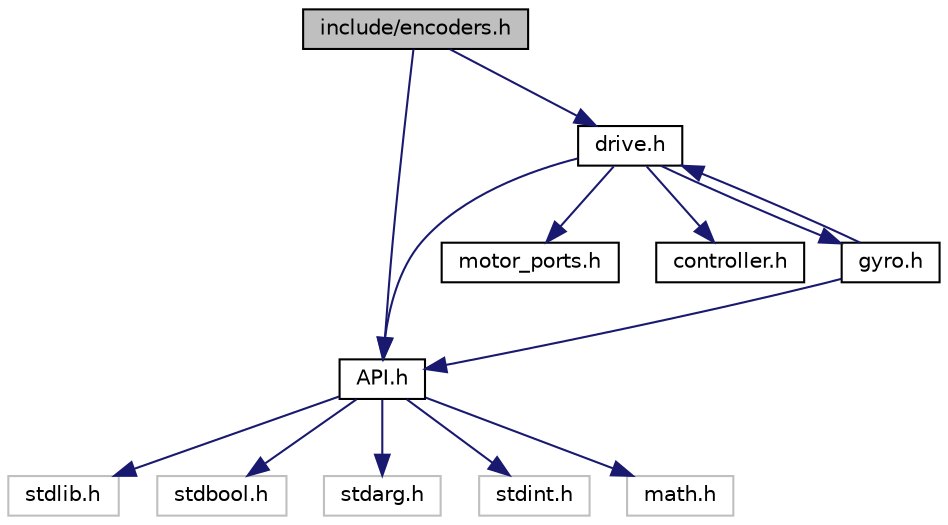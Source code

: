 digraph "include/encoders.h"
{
  edge [fontname="Helvetica",fontsize="10",labelfontname="Helvetica",labelfontsize="10"];
  node [fontname="Helvetica",fontsize="10",shape=record];
  Node0 [label="include/encoders.h",height=0.2,width=0.4,color="black", fillcolor="grey75", style="filled", fontcolor="black"];
  Node0 -> Node1 [color="midnightblue",fontsize="10",style="solid"];
  Node1 [label="API.h",height=0.2,width=0.4,color="black", fillcolor="white", style="filled",URL="$_a_p_i_8h.html",tooltip="Provides the high-level user functionality intended for use by typical VEX Cortex programmers..."];
  Node1 -> Node2 [color="midnightblue",fontsize="10",style="solid"];
  Node2 [label="stdlib.h",height=0.2,width=0.4,color="grey75", fillcolor="white", style="filled"];
  Node1 -> Node3 [color="midnightblue",fontsize="10",style="solid"];
  Node3 [label="stdbool.h",height=0.2,width=0.4,color="grey75", fillcolor="white", style="filled"];
  Node1 -> Node4 [color="midnightblue",fontsize="10",style="solid"];
  Node4 [label="stdarg.h",height=0.2,width=0.4,color="grey75", fillcolor="white", style="filled"];
  Node1 -> Node5 [color="midnightblue",fontsize="10",style="solid"];
  Node5 [label="stdint.h",height=0.2,width=0.4,color="grey75", fillcolor="white", style="filled"];
  Node1 -> Node6 [color="midnightblue",fontsize="10",style="solid"];
  Node6 [label="math.h",height=0.2,width=0.4,color="grey75", fillcolor="white", style="filled"];
  Node0 -> Node7 [color="midnightblue",fontsize="10",style="solid"];
  Node7 [label="drive.h",height=0.2,width=0.4,color="black", fillcolor="white", style="filled",URL="$drive_8h.html",tooltip="Basic drive definitions and functions. "];
  Node7 -> Node1 [color="midnightblue",fontsize="10",style="solid"];
  Node7 -> Node8 [color="midnightblue",fontsize="10",style="solid"];
  Node8 [label="motor_ports.h",height=0.2,width=0.4,color="black", fillcolor="white", style="filled",URL="$motor__ports_8h.html",tooltip="The motor port definitionsMacros for the different motors ports. "];
  Node7 -> Node9 [color="midnightblue",fontsize="10",style="solid"];
  Node9 [label="controller.h",height=0.2,width=0.4,color="black", fillcolor="white", style="filled",URL="$controller_8h.html",tooltip="Controller macro declarations. "];
  Node7 -> Node10 [color="midnightblue",fontsize="10",style="solid"];
  Node10 [label="gyro.h",height=0.2,width=0.4,color="black", fillcolor="white", style="filled",URL="$gyro_8h.html",tooltip="Declarations and macros for the VEX gyroscope. "];
  Node10 -> Node1 [color="midnightblue",fontsize="10",style="solid"];
  Node10 -> Node7 [color="midnightblue",fontsize="10",style="solid"];
}
